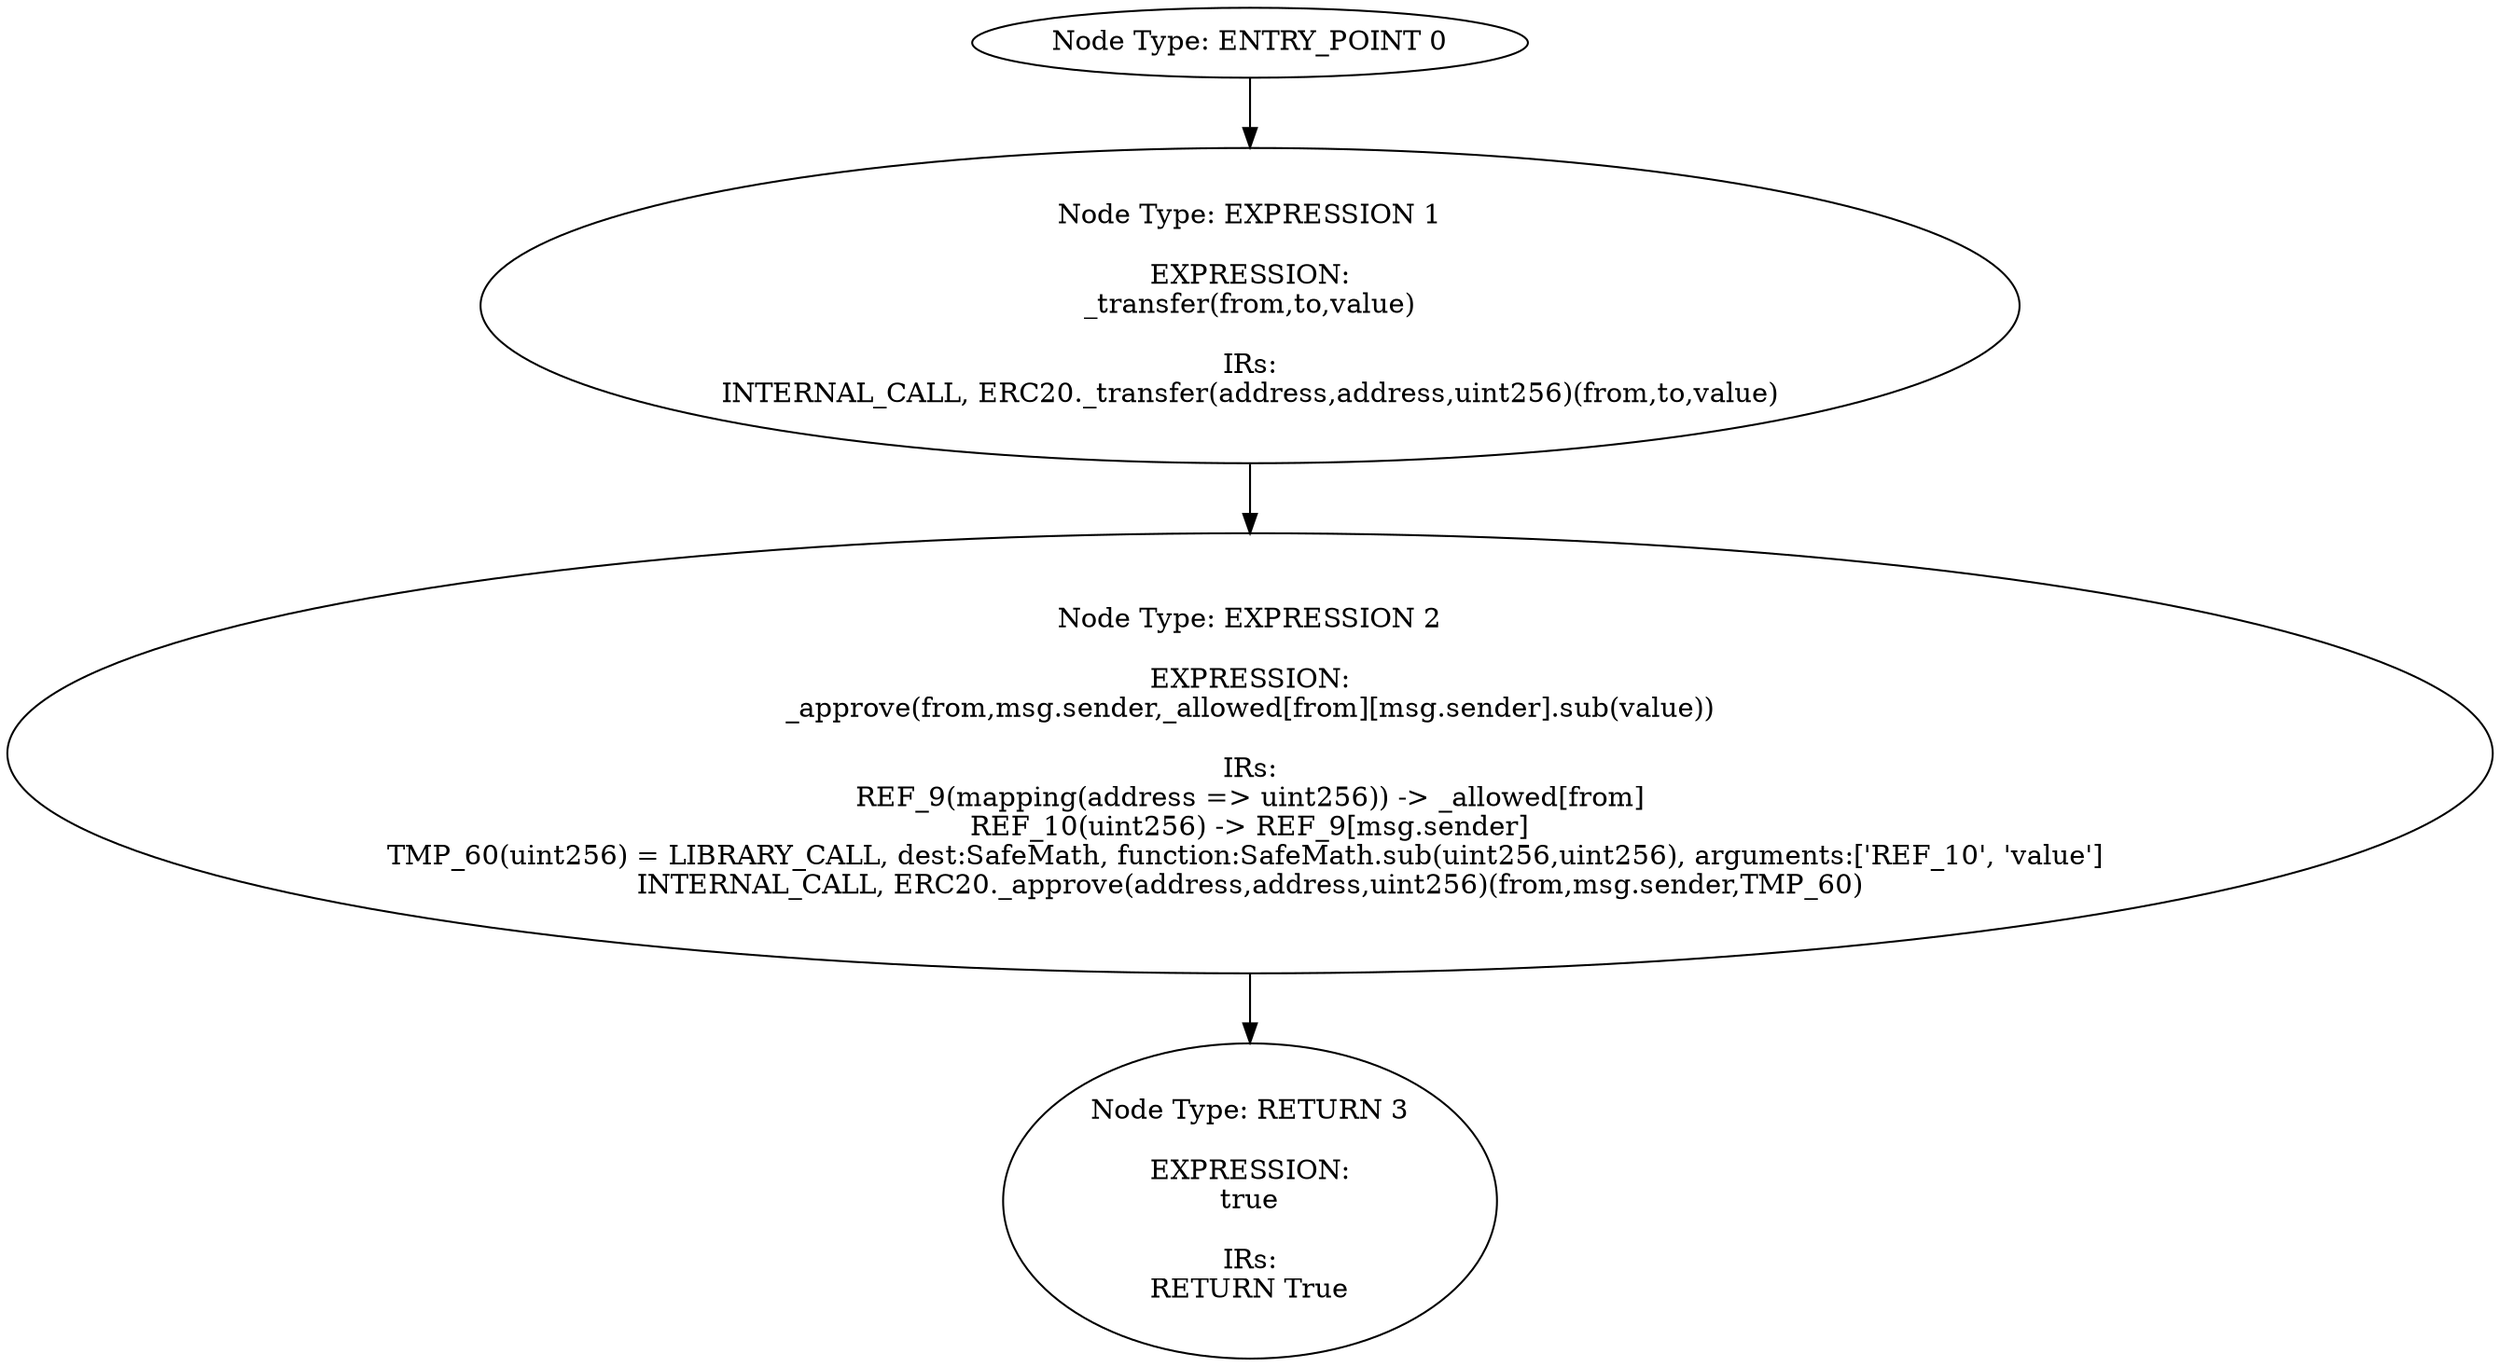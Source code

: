 digraph{
0[label="Node Type: ENTRY_POINT 0
"];
0->1;
1[label="Node Type: EXPRESSION 1

EXPRESSION:
_transfer(from,to,value)

IRs:
INTERNAL_CALL, ERC20._transfer(address,address,uint256)(from,to,value)"];
1->2;
2[label="Node Type: EXPRESSION 2

EXPRESSION:
_approve(from,msg.sender,_allowed[from][msg.sender].sub(value))

IRs:
REF_9(mapping(address => uint256)) -> _allowed[from]
REF_10(uint256) -> REF_9[msg.sender]
TMP_60(uint256) = LIBRARY_CALL, dest:SafeMath, function:SafeMath.sub(uint256,uint256), arguments:['REF_10', 'value'] 
INTERNAL_CALL, ERC20._approve(address,address,uint256)(from,msg.sender,TMP_60)"];
2->3;
3[label="Node Type: RETURN 3

EXPRESSION:
true

IRs:
RETURN True"];
}
